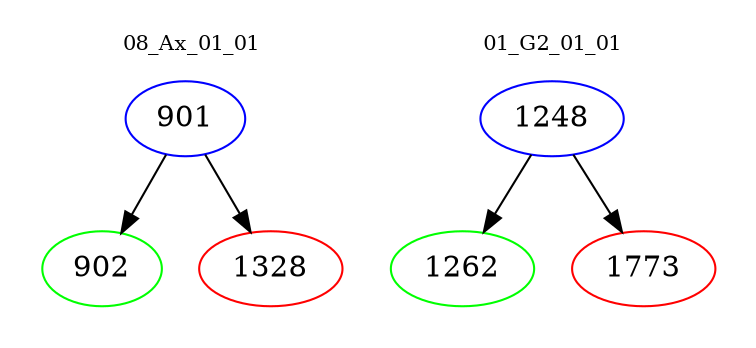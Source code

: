 digraph{
subgraph cluster_0 {
color = white
label = "08_Ax_01_01";
fontsize=10;
T0_901 [label="901", color="blue"]
T0_901 -> T0_902 [color="black"]
T0_902 [label="902", color="green"]
T0_901 -> T0_1328 [color="black"]
T0_1328 [label="1328", color="red"]
}
subgraph cluster_1 {
color = white
label = "01_G2_01_01";
fontsize=10;
T1_1248 [label="1248", color="blue"]
T1_1248 -> T1_1262 [color="black"]
T1_1262 [label="1262", color="green"]
T1_1248 -> T1_1773 [color="black"]
T1_1773 [label="1773", color="red"]
}
}
